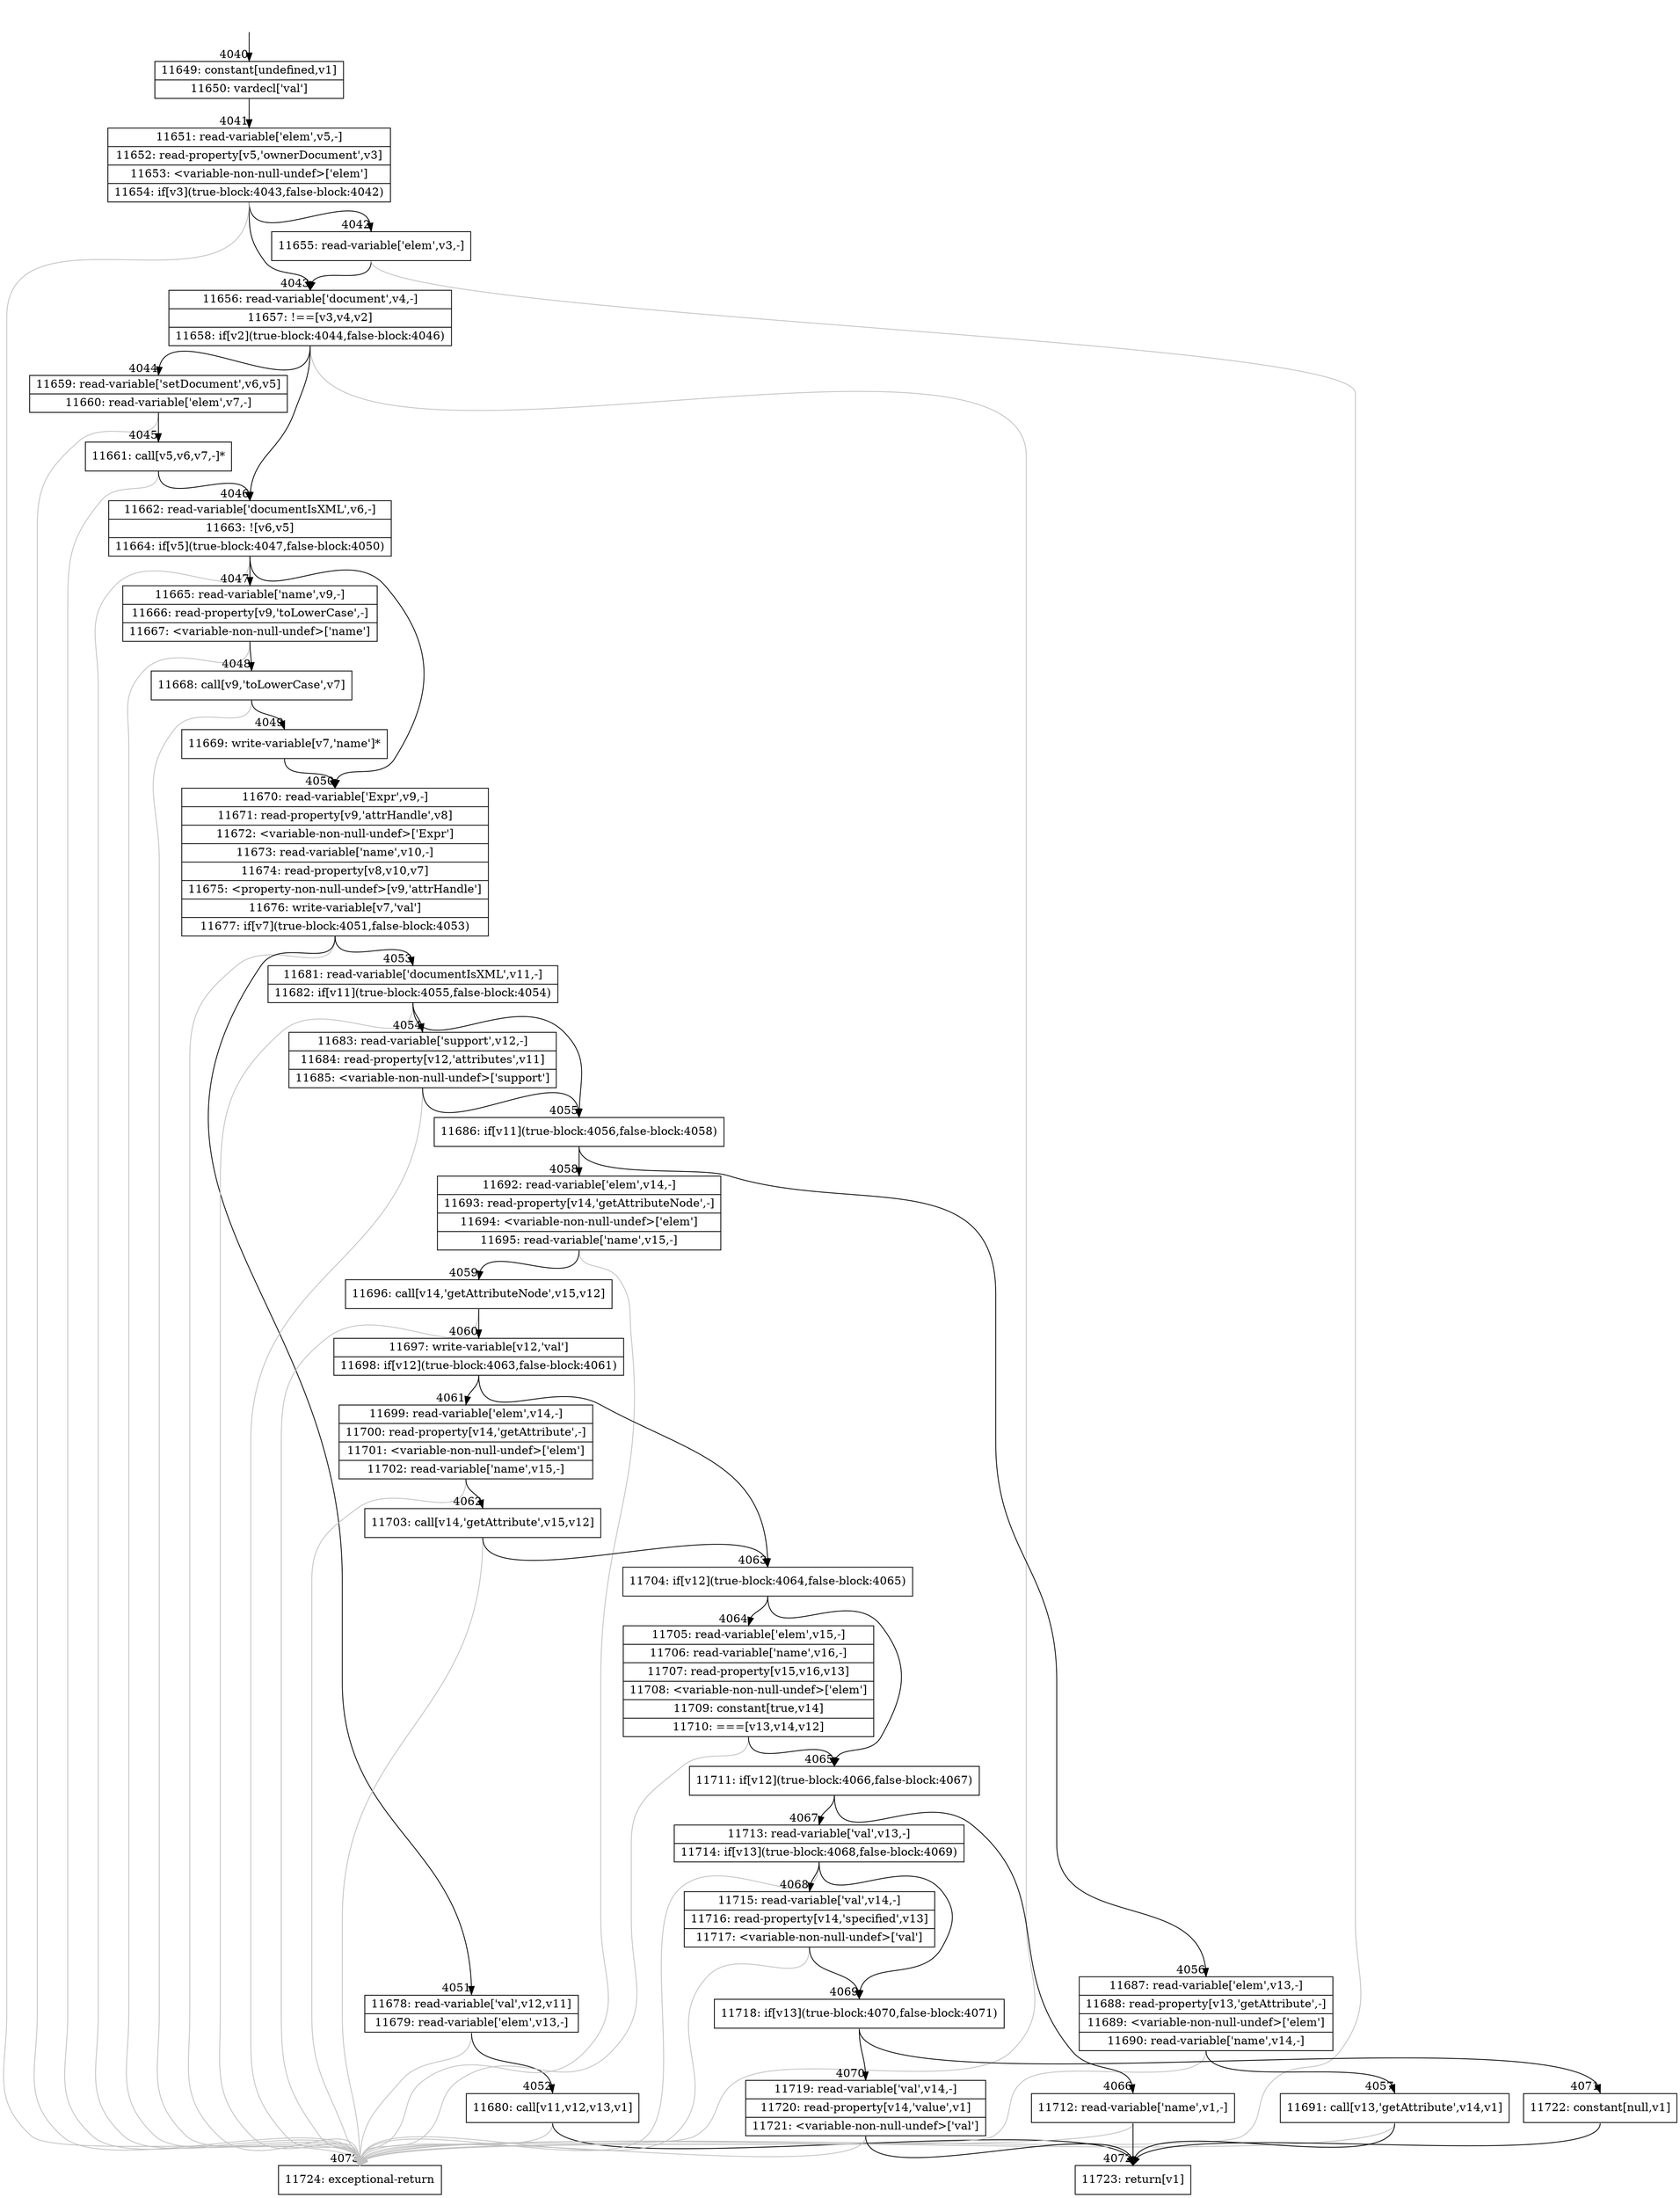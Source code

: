 digraph {
rankdir="TD"
BB_entry261[shape=none,label=""];
BB_entry261 -> BB4040 [tailport=s, headport=n, headlabel="    4040"]
BB4040 [shape=record label="{11649: constant[undefined,v1]|11650: vardecl['val']}" ] 
BB4040 -> BB4041 [tailport=s, headport=n, headlabel="      4041"]
BB4041 [shape=record label="{11651: read-variable['elem',v5,-]|11652: read-property[v5,'ownerDocument',v3]|11653: \<variable-non-null-undef\>['elem']|11654: if[v3](true-block:4043,false-block:4042)}" ] 
BB4041 -> BB4043 [tailport=s, headport=n, headlabel="      4043"]
BB4041 -> BB4042 [tailport=s, headport=n, headlabel="      4042"]
BB4041 -> BB4073 [tailport=s, headport=n, color=gray, headlabel="      4073"]
BB4042 [shape=record label="{11655: read-variable['elem',v3,-]}" ] 
BB4042 -> BB4043 [tailport=s, headport=n]
BB4042 -> BB4073 [tailport=s, headport=n, color=gray]
BB4043 [shape=record label="{11656: read-variable['document',v4,-]|11657: !==[v3,v4,v2]|11658: if[v2](true-block:4044,false-block:4046)}" ] 
BB4043 -> BB4044 [tailport=s, headport=n, headlabel="      4044"]
BB4043 -> BB4046 [tailport=s, headport=n, headlabel="      4046"]
BB4043 -> BB4073 [tailport=s, headport=n, color=gray]
BB4044 [shape=record label="{11659: read-variable['setDocument',v6,v5]|11660: read-variable['elem',v7,-]}" ] 
BB4044 -> BB4045 [tailport=s, headport=n, headlabel="      4045"]
BB4044 -> BB4073 [tailport=s, headport=n, color=gray]
BB4045 [shape=record label="{11661: call[v5,v6,v7,-]*}" ] 
BB4045 -> BB4046 [tailport=s, headport=n]
BB4045 -> BB4073 [tailport=s, headport=n, color=gray]
BB4046 [shape=record label="{11662: read-variable['documentIsXML',v6,-]|11663: ![v6,v5]|11664: if[v5](true-block:4047,false-block:4050)}" ] 
BB4046 -> BB4047 [tailport=s, headport=n, headlabel="      4047"]
BB4046 -> BB4050 [tailport=s, headport=n, headlabel="      4050"]
BB4046 -> BB4073 [tailport=s, headport=n, color=gray]
BB4047 [shape=record label="{11665: read-variable['name',v9,-]|11666: read-property[v9,'toLowerCase',-]|11667: \<variable-non-null-undef\>['name']}" ] 
BB4047 -> BB4048 [tailport=s, headport=n, headlabel="      4048"]
BB4047 -> BB4073 [tailport=s, headport=n, color=gray]
BB4048 [shape=record label="{11668: call[v9,'toLowerCase',v7]}" ] 
BB4048 -> BB4049 [tailport=s, headport=n, headlabel="      4049"]
BB4048 -> BB4073 [tailport=s, headport=n, color=gray]
BB4049 [shape=record label="{11669: write-variable[v7,'name']*}" ] 
BB4049 -> BB4050 [tailport=s, headport=n]
BB4050 [shape=record label="{11670: read-variable['Expr',v9,-]|11671: read-property[v9,'attrHandle',v8]|11672: \<variable-non-null-undef\>['Expr']|11673: read-variable['name',v10,-]|11674: read-property[v8,v10,v7]|11675: \<property-non-null-undef\>[v9,'attrHandle']|11676: write-variable[v7,'val']|11677: if[v7](true-block:4051,false-block:4053)}" ] 
BB4050 -> BB4051 [tailport=s, headport=n, headlabel="      4051"]
BB4050 -> BB4053 [tailport=s, headport=n, headlabel="      4053"]
BB4050 -> BB4073 [tailport=s, headport=n, color=gray]
BB4051 [shape=record label="{11678: read-variable['val',v12,v11]|11679: read-variable['elem',v13,-]}" ] 
BB4051 -> BB4052 [tailport=s, headport=n, headlabel="      4052"]
BB4051 -> BB4073 [tailport=s, headport=n, color=gray]
BB4052 [shape=record label="{11680: call[v11,v12,v13,v1]}" ] 
BB4052 -> BB4072 [tailport=s, headport=n, headlabel="      4072"]
BB4052 -> BB4073 [tailport=s, headport=n, color=gray]
BB4053 [shape=record label="{11681: read-variable['documentIsXML',v11,-]|11682: if[v11](true-block:4055,false-block:4054)}" ] 
BB4053 -> BB4055 [tailport=s, headport=n, headlabel="      4055"]
BB4053 -> BB4054 [tailport=s, headport=n, headlabel="      4054"]
BB4053 -> BB4073 [tailport=s, headport=n, color=gray]
BB4054 [shape=record label="{11683: read-variable['support',v12,-]|11684: read-property[v12,'attributes',v11]|11685: \<variable-non-null-undef\>['support']}" ] 
BB4054 -> BB4055 [tailport=s, headport=n]
BB4054 -> BB4073 [tailport=s, headport=n, color=gray]
BB4055 [shape=record label="{11686: if[v11](true-block:4056,false-block:4058)}" ] 
BB4055 -> BB4056 [tailport=s, headport=n, headlabel="      4056"]
BB4055 -> BB4058 [tailport=s, headport=n, headlabel="      4058"]
BB4056 [shape=record label="{11687: read-variable['elem',v13,-]|11688: read-property[v13,'getAttribute',-]|11689: \<variable-non-null-undef\>['elem']|11690: read-variable['name',v14,-]}" ] 
BB4056 -> BB4057 [tailport=s, headport=n, headlabel="      4057"]
BB4056 -> BB4073 [tailport=s, headport=n, color=gray]
BB4057 [shape=record label="{11691: call[v13,'getAttribute',v14,v1]}" ] 
BB4057 -> BB4072 [tailport=s, headport=n]
BB4057 -> BB4073 [tailport=s, headport=n, color=gray]
BB4058 [shape=record label="{11692: read-variable['elem',v14,-]|11693: read-property[v14,'getAttributeNode',-]|11694: \<variable-non-null-undef\>['elem']|11695: read-variable['name',v15,-]}" ] 
BB4058 -> BB4059 [tailport=s, headport=n, headlabel="      4059"]
BB4058 -> BB4073 [tailport=s, headport=n, color=gray]
BB4059 [shape=record label="{11696: call[v14,'getAttributeNode',v15,v12]}" ] 
BB4059 -> BB4060 [tailport=s, headport=n, headlabel="      4060"]
BB4059 -> BB4073 [tailport=s, headport=n, color=gray]
BB4060 [shape=record label="{11697: write-variable[v12,'val']|11698: if[v12](true-block:4063,false-block:4061)}" ] 
BB4060 -> BB4063 [tailport=s, headport=n, headlabel="      4063"]
BB4060 -> BB4061 [tailport=s, headport=n, headlabel="      4061"]
BB4061 [shape=record label="{11699: read-variable['elem',v14,-]|11700: read-property[v14,'getAttribute',-]|11701: \<variable-non-null-undef\>['elem']|11702: read-variable['name',v15,-]}" ] 
BB4061 -> BB4062 [tailport=s, headport=n, headlabel="      4062"]
BB4061 -> BB4073 [tailport=s, headport=n, color=gray]
BB4062 [shape=record label="{11703: call[v14,'getAttribute',v15,v12]}" ] 
BB4062 -> BB4063 [tailport=s, headport=n]
BB4062 -> BB4073 [tailport=s, headport=n, color=gray]
BB4063 [shape=record label="{11704: if[v12](true-block:4064,false-block:4065)}" ] 
BB4063 -> BB4065 [tailport=s, headport=n, headlabel="      4065"]
BB4063 -> BB4064 [tailport=s, headport=n, headlabel="      4064"]
BB4064 [shape=record label="{11705: read-variable['elem',v15,-]|11706: read-variable['name',v16,-]|11707: read-property[v15,v16,v13]|11708: \<variable-non-null-undef\>['elem']|11709: constant[true,v14]|11710: ===[v13,v14,v12]}" ] 
BB4064 -> BB4065 [tailport=s, headport=n]
BB4064 -> BB4073 [tailport=s, headport=n, color=gray]
BB4065 [shape=record label="{11711: if[v12](true-block:4066,false-block:4067)}" ] 
BB4065 -> BB4066 [tailport=s, headport=n, headlabel="      4066"]
BB4065 -> BB4067 [tailport=s, headport=n, headlabel="      4067"]
BB4066 [shape=record label="{11712: read-variable['name',v1,-]}" ] 
BB4066 -> BB4072 [tailport=s, headport=n]
BB4066 -> BB4073 [tailport=s, headport=n, color=gray]
BB4067 [shape=record label="{11713: read-variable['val',v13,-]|11714: if[v13](true-block:4068,false-block:4069)}" ] 
BB4067 -> BB4069 [tailport=s, headport=n, headlabel="      4069"]
BB4067 -> BB4068 [tailport=s, headport=n, headlabel="      4068"]
BB4067 -> BB4073 [tailport=s, headport=n, color=gray]
BB4068 [shape=record label="{11715: read-variable['val',v14,-]|11716: read-property[v14,'specified',v13]|11717: \<variable-non-null-undef\>['val']}" ] 
BB4068 -> BB4069 [tailport=s, headport=n]
BB4068 -> BB4073 [tailport=s, headport=n, color=gray]
BB4069 [shape=record label="{11718: if[v13](true-block:4070,false-block:4071)}" ] 
BB4069 -> BB4070 [tailport=s, headport=n, headlabel="      4070"]
BB4069 -> BB4071 [tailport=s, headport=n, headlabel="      4071"]
BB4070 [shape=record label="{11719: read-variable['val',v14,-]|11720: read-property[v14,'value',v1]|11721: \<variable-non-null-undef\>['val']}" ] 
BB4070 -> BB4072 [tailport=s, headport=n]
BB4070 -> BB4073 [tailport=s, headport=n, color=gray]
BB4071 [shape=record label="{11722: constant[null,v1]}" ] 
BB4071 -> BB4072 [tailport=s, headport=n]
BB4072 [shape=record label="{11723: return[v1]}" ] 
BB4073 [shape=record label="{11724: exceptional-return}" ] 
}

